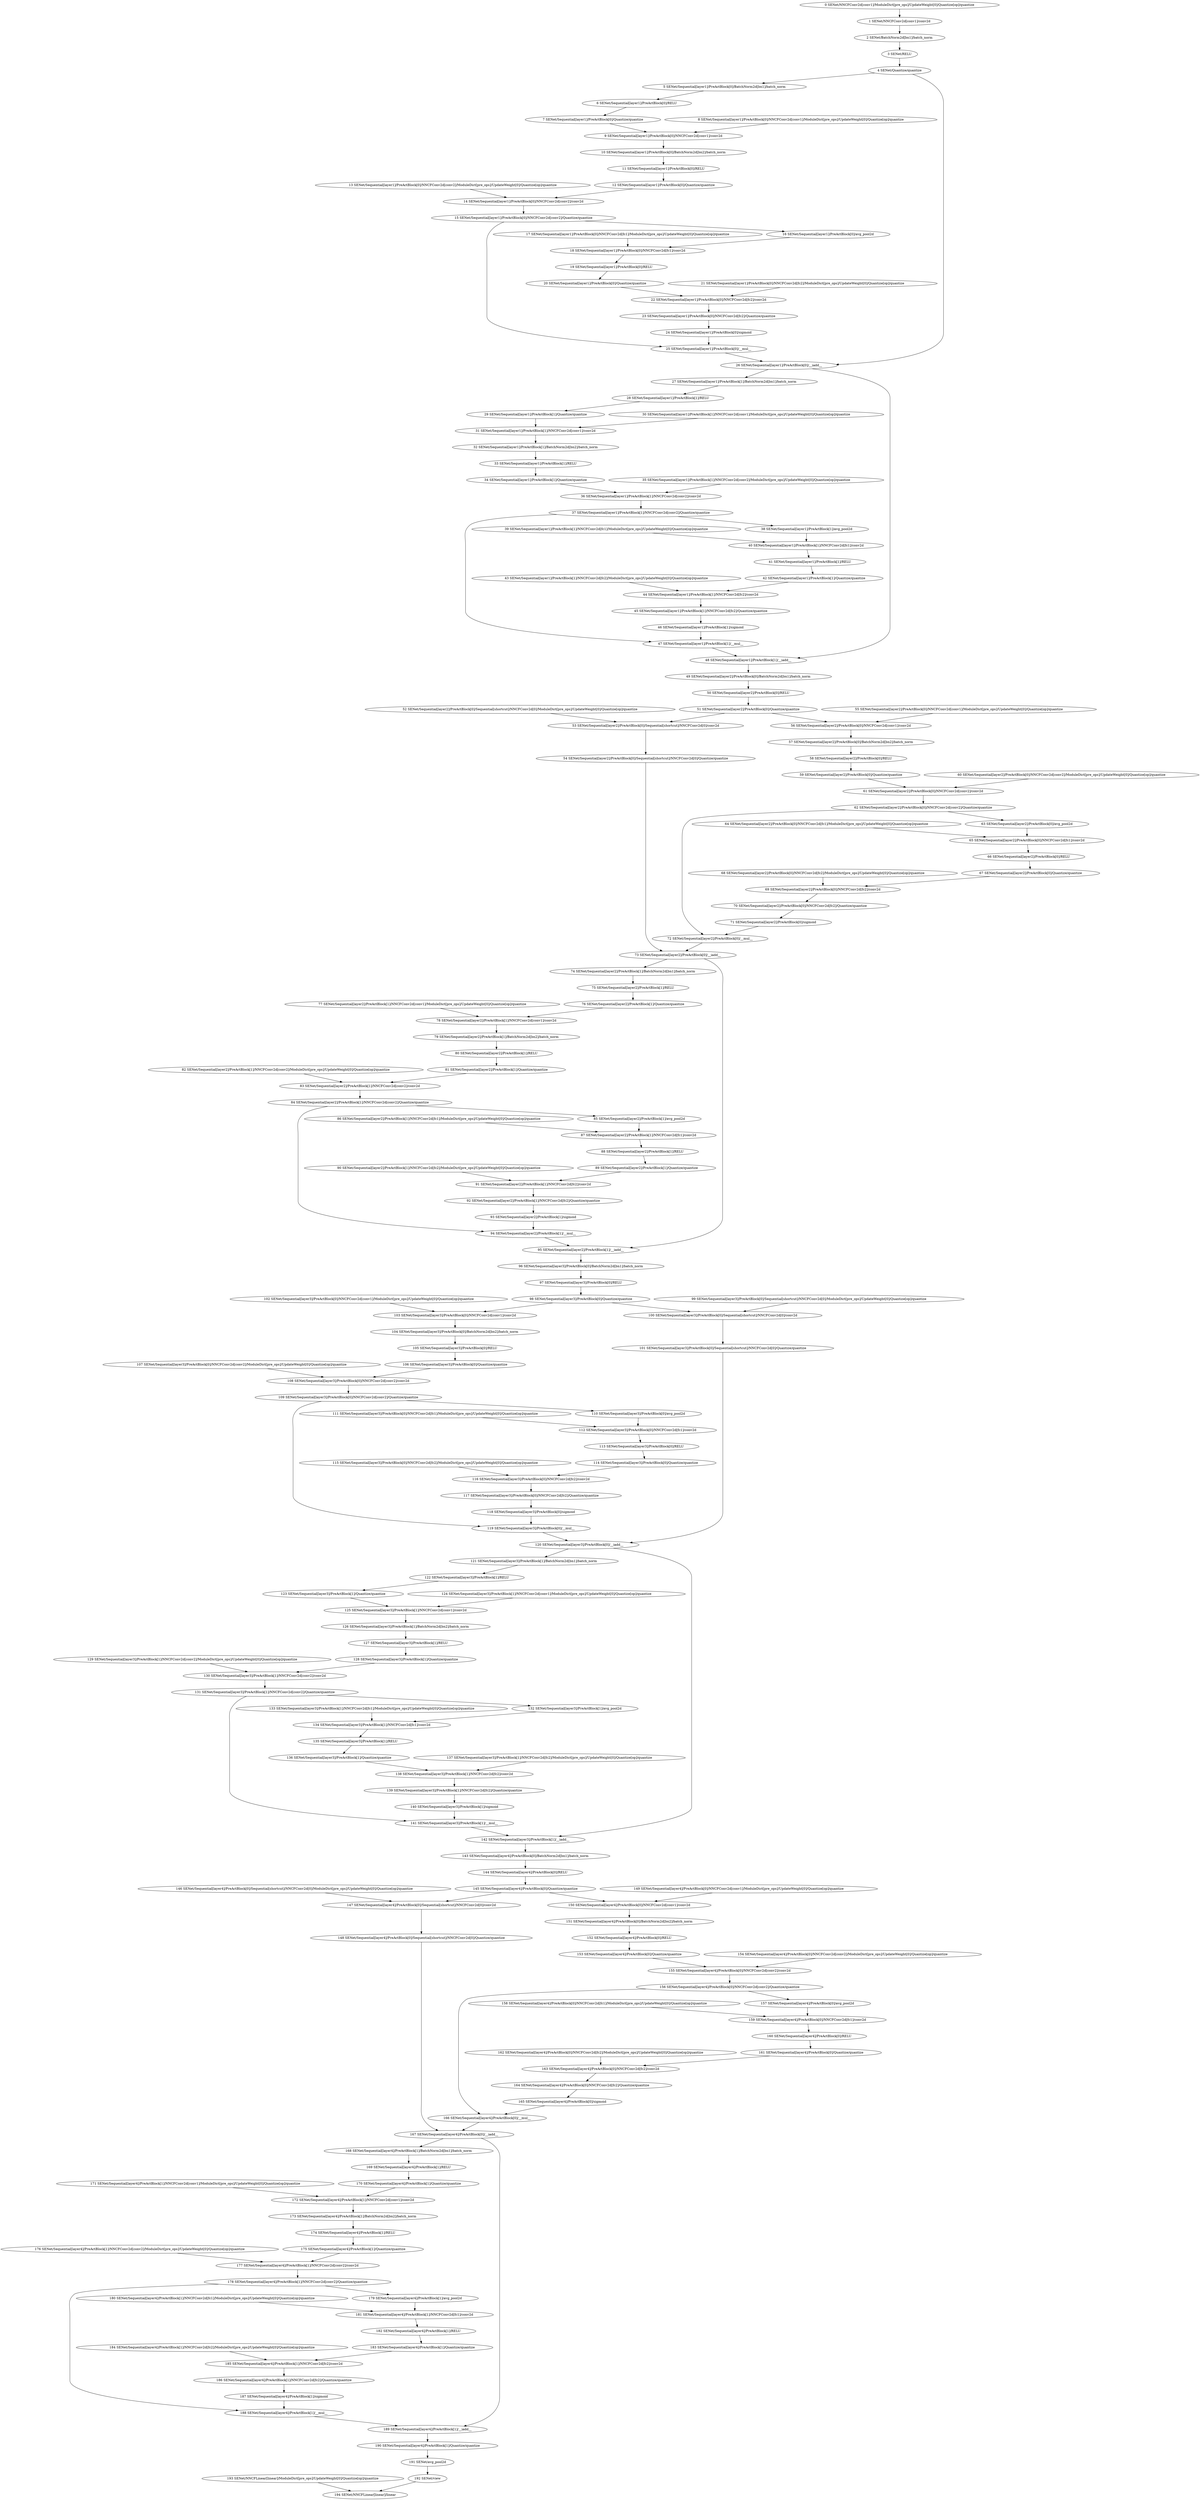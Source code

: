 strict digraph  {
"145 SENet/Sequential[layer4]/PreActBlock[0]/Quantize/quantize" [id=145, scope="SENet/Sequential[layer4]/PreActBlock[0]/Quantize", type=quantize];
"27 SENet/Sequential[layer1]/PreActBlock[1]/BatchNorm2d[bn1]/batch_norm" [id=27, scope="SENet/Sequential[layer1]/PreActBlock[1]/BatchNorm2d[bn1]", type=batch_norm];
"157 SENet/Sequential[layer4]/PreActBlock[0]/avg_pool2d" [id=157, scope="SENet/Sequential[layer4]/PreActBlock[0]", type=avg_pool2d];
"49 SENet/Sequential[layer2]/PreActBlock[0]/BatchNorm2d[bn1]/batch_norm" [id=49, scope="SENet/Sequential[layer2]/PreActBlock[0]/BatchNorm2d[bn1]", type=batch_norm];
"8 SENet/Sequential[layer1]/PreActBlock[0]/NNCFConv2d[conv1]/ModuleDict[pre_ops]/UpdateWeight[0]/Quantize[op]/quantize" [id=8, scope="SENet/Sequential[layer1]/PreActBlock[0]/NNCFConv2d[conv1]/ModuleDict[pre_ops]/UpdateWeight[0]/Quantize[op]", type=quantize];
"109 SENet/Sequential[layer3]/PreActBlock[0]/NNCFConv2d[conv2]/Quantize/quantize" [id=109, scope="SENet/Sequential[layer3]/PreActBlock[0]/NNCFConv2d[conv2]/Quantize", type=quantize];
"139 SENet/Sequential[layer3]/PreActBlock[1]/NNCFConv2d[fc2]/Quantize/quantize" [id=139, scope="SENet/Sequential[layer3]/PreActBlock[1]/NNCFConv2d[fc2]/Quantize", type=quantize];
"54 SENet/Sequential[layer2]/PreActBlock[0]/Sequential[shortcut]/NNCFConv2d[0]/Quantize/quantize" [id=54, scope="SENet/Sequential[layer2]/PreActBlock[0]/Sequential[shortcut]/NNCFConv2d[0]/Quantize", type=quantize];
"59 SENet/Sequential[layer2]/PreActBlock[0]/Quantize/quantize" [id=59, scope="SENet/Sequential[layer2]/PreActBlock[0]/Quantize", type=quantize];
"56 SENet/Sequential[layer2]/PreActBlock[0]/NNCFConv2d[conv1]/conv2d" [id=56, scope="SENet/Sequential[layer2]/PreActBlock[0]/NNCFConv2d[conv1]", type=conv2d];
"106 SENet/Sequential[layer3]/PreActBlock[0]/Quantize/quantize" [id=106, scope="SENet/Sequential[layer3]/PreActBlock[0]/Quantize", type=quantize];
"161 SENet/Sequential[layer4]/PreActBlock[0]/Quantize/quantize" [id=161, scope="SENet/Sequential[layer4]/PreActBlock[0]/Quantize", type=quantize];
"191 SENet/avg_pool2d" [id=191, scope=SENet, type=avg_pool2d];
"86 SENet/Sequential[layer2]/PreActBlock[1]/NNCFConv2d[fc1]/ModuleDict[pre_ops]/UpdateWeight[0]/Quantize[op]/quantize" [id=86, scope="SENet/Sequential[layer2]/PreActBlock[1]/NNCFConv2d[fc1]/ModuleDict[pre_ops]/UpdateWeight[0]/Quantize[op]", type=quantize];
"192 SENet/view" [id=192, scope=SENet, type=view];
"138 SENet/Sequential[layer3]/PreActBlock[1]/NNCFConv2d[fc2]/conv2d" [id=138, scope="SENet/Sequential[layer3]/PreActBlock[1]/NNCFConv2d[fc2]", type=conv2d];
"158 SENet/Sequential[layer4]/PreActBlock[0]/NNCFConv2d[fc1]/ModuleDict[pre_ops]/UpdateWeight[0]/Quantize[op]/quantize" [id=158, scope="SENet/Sequential[layer4]/PreActBlock[0]/NNCFConv2d[fc1]/ModuleDict[pre_ops]/UpdateWeight[0]/Quantize[op]", type=quantize];
"14 SENet/Sequential[layer1]/PreActBlock[0]/NNCFConv2d[conv2]/conv2d" [id=14, scope="SENet/Sequential[layer1]/PreActBlock[0]/NNCFConv2d[conv2]", type=conv2d];
"36 SENet/Sequential[layer1]/PreActBlock[1]/NNCFConv2d[conv2]/conv2d" [id=36, scope="SENet/Sequential[layer1]/PreActBlock[1]/NNCFConv2d[conv2]", type=conv2d];
"128 SENet/Sequential[layer3]/PreActBlock[1]/Quantize/quantize" [id=128, scope="SENet/Sequential[layer3]/PreActBlock[1]/Quantize", type=quantize];
"11 SENet/Sequential[layer1]/PreActBlock[0]/RELU" [id=11, scope="SENet/Sequential[layer1]/PreActBlock[0]", type=RELU];
"75 SENet/Sequential[layer2]/PreActBlock[1]/RELU" [id=75, scope="SENet/Sequential[layer2]/PreActBlock[1]", type=RELU];
"188 SENet/Sequential[layer4]/PreActBlock[1]/__mul__" [id=188, scope="SENet/Sequential[layer4]/PreActBlock[1]", type=__mul__];
"66 SENet/Sequential[layer2]/PreActBlock[0]/RELU" [id=66, scope="SENet/Sequential[layer2]/PreActBlock[0]", type=RELU];
"116 SENet/Sequential[layer3]/PreActBlock[0]/NNCFConv2d[fc2]/conv2d" [id=116, scope="SENet/Sequential[layer3]/PreActBlock[0]/NNCFConv2d[fc2]", type=conv2d];
"19 SENet/Sequential[layer1]/PreActBlock[0]/RELU" [id=19, scope="SENet/Sequential[layer1]/PreActBlock[0]", type=RELU];
"167 SENet/Sequential[layer4]/PreActBlock[0]/__iadd__" [id=167, scope="SENet/Sequential[layer4]/PreActBlock[0]", type=__iadd__];
"76 SENet/Sequential[layer2]/PreActBlock[1]/Quantize/quantize" [id=76, scope="SENet/Sequential[layer2]/PreActBlock[1]/Quantize", type=quantize];
"52 SENet/Sequential[layer2]/PreActBlock[0]/Sequential[shortcut]/NNCFConv2d[0]/ModuleDict[pre_ops]/UpdateWeight[0]/Quantize[op]/quantize" [id=52, scope="SENet/Sequential[layer2]/PreActBlock[0]/Sequential[shortcut]/NNCFConv2d[0]/ModuleDict[pre_ops]/UpdateWeight[0]/Quantize[op]", type=quantize];
"173 SENet/Sequential[layer4]/PreActBlock[1]/BatchNorm2d[bn2]/batch_norm" [id=173, scope="SENet/Sequential[layer4]/PreActBlock[1]/BatchNorm2d[bn2]", type=batch_norm];
"84 SENet/Sequential[layer2]/PreActBlock[1]/NNCFConv2d[conv2]/Quantize/quantize" [id=84, scope="SENet/Sequential[layer2]/PreActBlock[1]/NNCFConv2d[conv2]/Quantize", type=quantize];
"25 SENet/Sequential[layer1]/PreActBlock[0]/__mul__" [id=25, scope="SENet/Sequential[layer1]/PreActBlock[0]", type=__mul__];
"65 SENet/Sequential[layer2]/PreActBlock[0]/NNCFConv2d[fc1]/conv2d" [id=65, scope="SENet/Sequential[layer2]/PreActBlock[0]/NNCFConv2d[fc1]", type=conv2d];
"111 SENet/Sequential[layer3]/PreActBlock[0]/NNCFConv2d[fc1]/ModuleDict[pre_ops]/UpdateWeight[0]/Quantize[op]/quantize" [id=111, scope="SENet/Sequential[layer3]/PreActBlock[0]/NNCFConv2d[fc1]/ModuleDict[pre_ops]/UpdateWeight[0]/Quantize[op]", type=quantize];
"62 SENet/Sequential[layer2]/PreActBlock[0]/NNCFConv2d[conv2]/Quantize/quantize" [id=62, scope="SENet/Sequential[layer2]/PreActBlock[0]/NNCFConv2d[conv2]/Quantize", type=quantize];
"31 SENet/Sequential[layer1]/PreActBlock[1]/NNCFConv2d[conv1]/conv2d" [id=31, scope="SENet/Sequential[layer1]/PreActBlock[1]/NNCFConv2d[conv1]", type=conv2d];
"81 SENet/Sequential[layer2]/PreActBlock[1]/Quantize/quantize" [id=81, scope="SENet/Sequential[layer2]/PreActBlock[1]/Quantize", type=quantize];
"40 SENet/Sequential[layer1]/PreActBlock[1]/NNCFConv2d[fc1]/conv2d" [id=40, scope="SENet/Sequential[layer1]/PreActBlock[1]/NNCFConv2d[fc1]", type=conv2d];
"91 SENet/Sequential[layer2]/PreActBlock[1]/NNCFConv2d[fc2]/conv2d" [id=91, scope="SENet/Sequential[layer2]/PreActBlock[1]/NNCFConv2d[fc2]", type=conv2d];
"133 SENet/Sequential[layer3]/PreActBlock[1]/NNCFConv2d[fc1]/ModuleDict[pre_ops]/UpdateWeight[0]/Quantize[op]/quantize" [id=133, scope="SENet/Sequential[layer3]/PreActBlock[1]/NNCFConv2d[fc1]/ModuleDict[pre_ops]/UpdateWeight[0]/Quantize[op]", type=quantize];
"17 SENet/Sequential[layer1]/PreActBlock[0]/NNCFConv2d[fc1]/ModuleDict[pre_ops]/UpdateWeight[0]/Quantize[op]/quantize" [id=17, scope="SENet/Sequential[layer1]/PreActBlock[0]/NNCFConv2d[fc1]/ModuleDict[pre_ops]/UpdateWeight[0]/Quantize[op]", type=quantize];
"33 SENet/Sequential[layer1]/PreActBlock[1]/RELU" [id=33, scope="SENet/Sequential[layer1]/PreActBlock[1]", type=RELU];
"105 SENet/Sequential[layer3]/PreActBlock[0]/RELU" [id=105, scope="SENet/Sequential[layer3]/PreActBlock[0]", type=RELU];
"170 SENet/Sequential[layer4]/PreActBlock[1]/Quantize/quantize" [id=170, scope="SENet/Sequential[layer4]/PreActBlock[1]/Quantize", type=quantize];
"112 SENet/Sequential[layer3]/PreActBlock[0]/NNCFConv2d[fc1]/conv2d" [id=112, scope="SENet/Sequential[layer3]/PreActBlock[0]/NNCFConv2d[fc1]", type=conv2d];
"51 SENet/Sequential[layer2]/PreActBlock[0]/Quantize/quantize" [id=51, scope="SENet/Sequential[layer2]/PreActBlock[0]/Quantize", type=quantize];
"104 SENet/Sequential[layer3]/PreActBlock[0]/BatchNorm2d[bn2]/batch_norm" [id=104, scope="SENet/Sequential[layer3]/PreActBlock[0]/BatchNorm2d[bn2]", type=batch_norm];
"28 SENet/Sequential[layer1]/PreActBlock[1]/RELU" [id=28, scope="SENet/Sequential[layer1]/PreActBlock[1]", type=RELU];
"102 SENet/Sequential[layer3]/PreActBlock[0]/NNCFConv2d[conv1]/ModuleDict[pre_ops]/UpdateWeight[0]/Quantize[op]/quantize" [id=102, scope="SENet/Sequential[layer3]/PreActBlock[0]/NNCFConv2d[conv1]/ModuleDict[pre_ops]/UpdateWeight[0]/Quantize[op]", type=quantize];
"44 SENet/Sequential[layer1]/PreActBlock[1]/NNCFConv2d[fc2]/conv2d" [id=44, scope="SENet/Sequential[layer1]/PreActBlock[1]/NNCFConv2d[fc2]", type=conv2d];
"5 SENet/Sequential[layer1]/PreActBlock[0]/BatchNorm2d[bn1]/batch_norm" [id=5, scope="SENet/Sequential[layer1]/PreActBlock[0]/BatchNorm2d[bn1]", type=batch_norm];
"53 SENet/Sequential[layer2]/PreActBlock[0]/Sequential[shortcut]/NNCFConv2d[0]/conv2d" [id=53, scope="SENet/Sequential[layer2]/PreActBlock[0]/Sequential[shortcut]/NNCFConv2d[0]", type=conv2d];
"57 SENet/Sequential[layer2]/PreActBlock[0]/BatchNorm2d[bn2]/batch_norm" [id=57, scope="SENet/Sequential[layer2]/PreActBlock[0]/BatchNorm2d[bn2]", type=batch_norm];
"136 SENet/Sequential[layer3]/PreActBlock[1]/Quantize/quantize" [id=136, scope="SENet/Sequential[layer3]/PreActBlock[1]/Quantize", type=quantize];
"184 SENet/Sequential[layer4]/PreActBlock[1]/NNCFConv2d[fc2]/ModuleDict[pre_ops]/UpdateWeight[0]/Quantize[op]/quantize" [id=184, scope="SENet/Sequential[layer4]/PreActBlock[1]/NNCFConv2d[fc2]/ModuleDict[pre_ops]/UpdateWeight[0]/Quantize[op]", type=quantize];
"38 SENet/Sequential[layer1]/PreActBlock[1]/avg_pool2d" [id=38, scope="SENet/Sequential[layer1]/PreActBlock[1]", type=avg_pool2d];
"7 SENet/Sequential[layer1]/PreActBlock[0]/Quantize/quantize" [id=7, scope="SENet/Sequential[layer1]/PreActBlock[0]/Quantize", type=quantize];
"39 SENet/Sequential[layer1]/PreActBlock[1]/NNCFConv2d[fc1]/ModuleDict[pre_ops]/UpdateWeight[0]/Quantize[op]/quantize" [id=39, scope="SENet/Sequential[layer1]/PreActBlock[1]/NNCFConv2d[fc1]/ModuleDict[pre_ops]/UpdateWeight[0]/Quantize[op]", type=quantize];
"119 SENet/Sequential[layer3]/PreActBlock[0]/__mul__" [id=119, scope="SENet/Sequential[layer3]/PreActBlock[0]", type=__mul__];
"6 SENet/Sequential[layer1]/PreActBlock[0]/RELU" [id=6, scope="SENet/Sequential[layer1]/PreActBlock[0]", type=RELU];
"134 SENet/Sequential[layer3]/PreActBlock[1]/NNCFConv2d[fc1]/conv2d" [id=134, scope="SENet/Sequential[layer3]/PreActBlock[1]/NNCFConv2d[fc1]", type=conv2d];
"122 SENet/Sequential[layer3]/PreActBlock[1]/RELU" [id=122, scope="SENet/Sequential[layer3]/PreActBlock[1]", type=RELU];
"130 SENet/Sequential[layer3]/PreActBlock[1]/NNCFConv2d[conv2]/conv2d" [id=130, scope="SENet/Sequential[layer3]/PreActBlock[1]/NNCFConv2d[conv2]", type=conv2d];
"155 SENet/Sequential[layer4]/PreActBlock[0]/NNCFConv2d[conv2]/conv2d" [id=155, scope="SENet/Sequential[layer4]/PreActBlock[0]/NNCFConv2d[conv2]", type=conv2d];
"60 SENet/Sequential[layer2]/PreActBlock[0]/NNCFConv2d[conv2]/ModuleDict[pre_ops]/UpdateWeight[0]/Quantize[op]/quantize" [id=60, scope="SENet/Sequential[layer2]/PreActBlock[0]/NNCFConv2d[conv2]/ModuleDict[pre_ops]/UpdateWeight[0]/Quantize[op]", type=quantize];
"124 SENet/Sequential[layer3]/PreActBlock[1]/NNCFConv2d[conv1]/ModuleDict[pre_ops]/UpdateWeight[0]/Quantize[op]/quantize" [id=124, scope="SENet/Sequential[layer3]/PreActBlock[1]/NNCFConv2d[conv1]/ModuleDict[pre_ops]/UpdateWeight[0]/Quantize[op]", type=quantize];
"74 SENet/Sequential[layer2]/PreActBlock[1]/BatchNorm2d[bn1]/batch_norm" [id=74, scope="SENet/Sequential[layer2]/PreActBlock[1]/BatchNorm2d[bn1]", type=batch_norm];
"2 SENet/BatchNorm2d[bn1]/batch_norm" [id=2, scope="SENet/BatchNorm2d[bn1]", type=batch_norm];
"100 SENet/Sequential[layer3]/PreActBlock[0]/Sequential[shortcut]/NNCFConv2d[0]/conv2d" [id=100, scope="SENet/Sequential[layer3]/PreActBlock[0]/Sequential[shortcut]/NNCFConv2d[0]", type=conv2d];
"32 SENet/Sequential[layer1]/PreActBlock[1]/BatchNorm2d[bn2]/batch_norm" [id=32, scope="SENet/Sequential[layer1]/PreActBlock[1]/BatchNorm2d[bn2]", type=batch_norm];
"82 SENet/Sequential[layer2]/PreActBlock[1]/NNCFConv2d[conv2]/ModuleDict[pre_ops]/UpdateWeight[0]/Quantize[op]/quantize" [id=82, scope="SENet/Sequential[layer2]/PreActBlock[1]/NNCFConv2d[conv2]/ModuleDict[pre_ops]/UpdateWeight[0]/Quantize[op]", type=quantize];
"179 SENet/Sequential[layer4]/PreActBlock[1]/avg_pool2d" [id=179, scope="SENet/Sequential[layer4]/PreActBlock[1]", type=avg_pool2d];
"97 SENet/Sequential[layer3]/PreActBlock[0]/RELU" [id=97, scope="SENet/Sequential[layer3]/PreActBlock[0]", type=RELU];
"26 SENet/Sequential[layer1]/PreActBlock[0]/__iadd__" [id=26, scope="SENet/Sequential[layer1]/PreActBlock[0]", type=__iadd__];
"68 SENet/Sequential[layer2]/PreActBlock[0]/NNCFConv2d[fc2]/ModuleDict[pre_ops]/UpdateWeight[0]/Quantize[op]/quantize" [id=68, scope="SENet/Sequential[layer2]/PreActBlock[0]/NNCFConv2d[fc2]/ModuleDict[pre_ops]/UpdateWeight[0]/Quantize[op]", type=quantize];
"48 SENet/Sequential[layer1]/PreActBlock[1]/__iadd__" [id=48, scope="SENet/Sequential[layer1]/PreActBlock[1]", type=__iadd__];
"164 SENet/Sequential[layer4]/PreActBlock[0]/NNCFConv2d[fc2]/Quantize/quantize" [id=164, scope="SENet/Sequential[layer4]/PreActBlock[0]/NNCFConv2d[fc2]/Quantize", type=quantize];
"165 SENet/Sequential[layer4]/PreActBlock[0]/sigmoid" [id=165, scope="SENet/Sequential[layer4]/PreActBlock[0]", type=sigmoid];
"79 SENet/Sequential[layer2]/PreActBlock[1]/BatchNorm2d[bn2]/batch_norm" [id=79, scope="SENet/Sequential[layer2]/PreActBlock[1]/BatchNorm2d[bn2]", type=batch_norm];
"162 SENet/Sequential[layer4]/PreActBlock[0]/NNCFConv2d[fc2]/ModuleDict[pre_ops]/UpdateWeight[0]/Quantize[op]/quantize" [id=162, scope="SENet/Sequential[layer4]/PreActBlock[0]/NNCFConv2d[fc2]/ModuleDict[pre_ops]/UpdateWeight[0]/Quantize[op]", type=quantize];
"143 SENet/Sequential[layer4]/PreActBlock[0]/BatchNorm2d[bn1]/batch_norm" [id=143, scope="SENet/Sequential[layer4]/PreActBlock[0]/BatchNorm2d[bn1]", type=batch_norm];
"22 SENet/Sequential[layer1]/PreActBlock[0]/NNCFConv2d[fc2]/conv2d" [id=22, scope="SENet/Sequential[layer1]/PreActBlock[0]/NNCFConv2d[fc2]", type=conv2d];
"58 SENet/Sequential[layer2]/PreActBlock[0]/RELU" [id=58, scope="SENet/Sequential[layer2]/PreActBlock[0]", type=RELU];
"150 SENet/Sequential[layer4]/PreActBlock[0]/NNCFConv2d[conv1]/conv2d" [id=150, scope="SENet/Sequential[layer4]/PreActBlock[0]/NNCFConv2d[conv1]", type=conv2d];
"110 SENet/Sequential[layer3]/PreActBlock[0]/avg_pool2d" [id=110, scope="SENet/Sequential[layer3]/PreActBlock[0]", type=avg_pool2d];
"189 SENet/Sequential[layer4]/PreActBlock[1]/__iadd__" [id=189, scope="SENet/Sequential[layer4]/PreActBlock[1]", type=__iadd__];
"148 SENet/Sequential[layer4]/PreActBlock[0]/Sequential[shortcut]/NNCFConv2d[0]/Quantize/quantize" [id=148, scope="SENet/Sequential[layer4]/PreActBlock[0]/Sequential[shortcut]/NNCFConv2d[0]/Quantize", type=quantize];
"34 SENet/Sequential[layer1]/PreActBlock[1]/Quantize/quantize" [id=34, scope="SENet/Sequential[layer1]/PreActBlock[1]/Quantize", type=quantize];
"193 SENet/NNCFLinear[linear]/ModuleDict[pre_ops]/UpdateWeight[0]/Quantize[op]/quantize" [id=193, scope="SENet/NNCFLinear[linear]/ModuleDict[pre_ops]/UpdateWeight[0]/Quantize[op]", type=quantize];
"171 SENet/Sequential[layer4]/PreActBlock[1]/NNCFConv2d[conv1]/ModuleDict[pre_ops]/UpdateWeight[0]/Quantize[op]/quantize" [id=171, scope="SENet/Sequential[layer4]/PreActBlock[1]/NNCFConv2d[conv1]/ModuleDict[pre_ops]/UpdateWeight[0]/Quantize[op]", type=quantize];
"16 SENet/Sequential[layer1]/PreActBlock[0]/avg_pool2d" [id=16, scope="SENet/Sequential[layer1]/PreActBlock[0]", type=avg_pool2d];
"117 SENet/Sequential[layer3]/PreActBlock[0]/NNCFConv2d[fc2]/Quantize/quantize" [id=117, scope="SENet/Sequential[layer3]/PreActBlock[0]/NNCFConv2d[fc2]/Quantize", type=quantize];
"20 SENet/Sequential[layer1]/PreActBlock[0]/Quantize/quantize" [id=20, scope="SENet/Sequential[layer1]/PreActBlock[0]/Quantize", type=quantize];
"166 SENet/Sequential[layer4]/PreActBlock[0]/__mul__" [id=166, scope="SENet/Sequential[layer4]/PreActBlock[0]", type=__mul__];
"132 SENet/Sequential[layer3]/PreActBlock[1]/avg_pool2d" [id=132, scope="SENet/Sequential[layer3]/PreActBlock[1]", type=avg_pool2d];
"118 SENet/Sequential[layer3]/PreActBlock[0]/sigmoid" [id=118, scope="SENet/Sequential[layer3]/PreActBlock[0]", type=sigmoid];
"78 SENet/Sequential[layer2]/PreActBlock[1]/NNCFConv2d[conv1]/conv2d" [id=78, scope="SENet/Sequential[layer2]/PreActBlock[1]/NNCFConv2d[conv1]", type=conv2d];
"64 SENet/Sequential[layer2]/PreActBlock[0]/NNCFConv2d[fc1]/ModuleDict[pre_ops]/UpdateWeight[0]/Quantize[op]/quantize" [id=64, scope="SENet/Sequential[layer2]/PreActBlock[0]/NNCFConv2d[fc1]/ModuleDict[pre_ops]/UpdateWeight[0]/Quantize[op]", type=quantize];
"153 SENet/Sequential[layer4]/PreActBlock[0]/Quantize/quantize" [id=153, scope="SENet/Sequential[layer4]/PreActBlock[0]/Quantize", type=quantize];
"140 SENet/Sequential[layer3]/PreActBlock[1]/sigmoid" [id=140, scope="SENet/Sequential[layer3]/PreActBlock[1]", type=sigmoid];
"146 SENet/Sequential[layer4]/PreActBlock[0]/Sequential[shortcut]/NNCFConv2d[0]/ModuleDict[pre_ops]/UpdateWeight[0]/Quantize[op]/quantize" [id=146, scope="SENet/Sequential[layer4]/PreActBlock[0]/Sequential[shortcut]/NNCFConv2d[0]/ModuleDict[pre_ops]/UpdateWeight[0]/Quantize[op]", type=quantize];
"154 SENet/Sequential[layer4]/PreActBlock[0]/NNCFConv2d[conv2]/ModuleDict[pre_ops]/UpdateWeight[0]/Quantize[op]/quantize" [id=154, scope="SENet/Sequential[layer4]/PreActBlock[0]/NNCFConv2d[conv2]/ModuleDict[pre_ops]/UpdateWeight[0]/Quantize[op]", type=quantize];
"90 SENet/Sequential[layer2]/PreActBlock[1]/NNCFConv2d[fc2]/ModuleDict[pre_ops]/UpdateWeight[0]/Quantize[op]/quantize" [id=90, scope="SENet/Sequential[layer2]/PreActBlock[1]/NNCFConv2d[fc2]/ModuleDict[pre_ops]/UpdateWeight[0]/Quantize[op]", type=quantize];
"113 SENet/Sequential[layer3]/PreActBlock[0]/RELU" [id=113, scope="SENet/Sequential[layer3]/PreActBlock[0]", type=RELU];
"70 SENet/Sequential[layer2]/PreActBlock[0]/NNCFConv2d[fc2]/Quantize/quantize" [id=70, scope="SENet/Sequential[layer2]/PreActBlock[0]/NNCFConv2d[fc2]/Quantize", type=quantize];
"169 SENet/Sequential[layer4]/PreActBlock[1]/RELU" [id=169, scope="SENet/Sequential[layer4]/PreActBlock[1]", type=RELU];
"175 SENet/Sequential[layer4]/PreActBlock[1]/Quantize/quantize" [id=175, scope="SENet/Sequential[layer4]/PreActBlock[1]/Quantize", type=quantize];
"69 SENet/Sequential[layer2]/PreActBlock[0]/NNCFConv2d[fc2]/conv2d" [id=69, scope="SENet/Sequential[layer2]/PreActBlock[0]/NNCFConv2d[fc2]", type=conv2d];
"41 SENet/Sequential[layer1]/PreActBlock[1]/RELU" [id=41, scope="SENet/Sequential[layer1]/PreActBlock[1]", type=RELU];
"181 SENet/Sequential[layer4]/PreActBlock[1]/NNCFConv2d[fc1]/conv2d" [id=181, scope="SENet/Sequential[layer4]/PreActBlock[1]/NNCFConv2d[fc1]", type=conv2d];
"9 SENet/Sequential[layer1]/PreActBlock[0]/NNCFConv2d[conv1]/conv2d" [id=9, scope="SENet/Sequential[layer1]/PreActBlock[0]/NNCFConv2d[conv1]", type=conv2d];
"21 SENet/Sequential[layer1]/PreActBlock[0]/NNCFConv2d[fc2]/ModuleDict[pre_ops]/UpdateWeight[0]/Quantize[op]/quantize" [id=21, scope="SENet/Sequential[layer1]/PreActBlock[0]/NNCFConv2d[fc2]/ModuleDict[pre_ops]/UpdateWeight[0]/Quantize[op]", type=quantize];
"115 SENet/Sequential[layer3]/PreActBlock[0]/NNCFConv2d[fc2]/ModuleDict[pre_ops]/UpdateWeight[0]/Quantize[op]/quantize" [id=115, scope="SENet/Sequential[layer3]/PreActBlock[0]/NNCFConv2d[fc2]/ModuleDict[pre_ops]/UpdateWeight[0]/Quantize[op]", type=quantize];
"137 SENet/Sequential[layer3]/PreActBlock[1]/NNCFConv2d[fc2]/ModuleDict[pre_ops]/UpdateWeight[0]/Quantize[op]/quantize" [id=137, scope="SENet/Sequential[layer3]/PreActBlock[1]/NNCFConv2d[fc2]/ModuleDict[pre_ops]/UpdateWeight[0]/Quantize[op]", type=quantize];
"89 SENet/Sequential[layer2]/PreActBlock[1]/Quantize/quantize" [id=89, scope="SENet/Sequential[layer2]/PreActBlock[1]/Quantize", type=quantize];
"190 SENet/Sequential[layer4]/PreActBlock[1]/Quantize/quantize" [id=190, scope="SENet/Sequential[layer4]/PreActBlock[1]/Quantize", type=quantize];
"98 SENet/Sequential[layer3]/PreActBlock[0]/Quantize/quantize" [id=98, scope="SENet/Sequential[layer3]/PreActBlock[0]/Quantize", type=quantize];
"99 SENet/Sequential[layer3]/PreActBlock[0]/Sequential[shortcut]/NNCFConv2d[0]/ModuleDict[pre_ops]/UpdateWeight[0]/Quantize[op]/quantize" [id=99, scope="SENet/Sequential[layer3]/PreActBlock[0]/Sequential[shortcut]/NNCFConv2d[0]/ModuleDict[pre_ops]/UpdateWeight[0]/Quantize[op]", type=quantize];
"72 SENet/Sequential[layer2]/PreActBlock[0]/__mul__" [id=72, scope="SENet/Sequential[layer2]/PreActBlock[0]", type=__mul__];
"12 SENet/Sequential[layer1]/PreActBlock[0]/Quantize/quantize" [id=12, scope="SENet/Sequential[layer1]/PreActBlock[0]/Quantize", type=quantize];
"156 SENet/Sequential[layer4]/PreActBlock[0]/NNCFConv2d[conv2]/Quantize/quantize" [id=156, scope="SENet/Sequential[layer4]/PreActBlock[0]/NNCFConv2d[conv2]/Quantize", type=quantize];
"126 SENet/Sequential[layer3]/PreActBlock[1]/BatchNorm2d[bn2]/batch_norm" [id=126, scope="SENet/Sequential[layer3]/PreActBlock[1]/BatchNorm2d[bn2]", type=batch_norm];
"159 SENet/Sequential[layer4]/PreActBlock[0]/NNCFConv2d[fc1]/conv2d" [id=159, scope="SENet/Sequential[layer4]/PreActBlock[0]/NNCFConv2d[fc1]", type=conv2d];
"135 SENet/Sequential[layer3]/PreActBlock[1]/RELU" [id=135, scope="SENet/Sequential[layer3]/PreActBlock[1]", type=RELU];
"10 SENet/Sequential[layer1]/PreActBlock[0]/BatchNorm2d[bn2]/batch_norm" [id=10, scope="SENet/Sequential[layer1]/PreActBlock[0]/BatchNorm2d[bn2]", type=batch_norm];
"144 SENet/Sequential[layer4]/PreActBlock[0]/RELU" [id=144, scope="SENet/Sequential[layer4]/PreActBlock[0]", type=RELU];
"103 SENet/Sequential[layer3]/PreActBlock[0]/NNCFConv2d[conv1]/conv2d" [id=103, scope="SENet/Sequential[layer3]/PreActBlock[0]/NNCFConv2d[conv1]", type=conv2d];
"101 SENet/Sequential[layer3]/PreActBlock[0]/Sequential[shortcut]/NNCFConv2d[0]/Quantize/quantize" [id=101, scope="SENet/Sequential[layer3]/PreActBlock[0]/Sequential[shortcut]/NNCFConv2d[0]/Quantize", type=quantize];
"114 SENet/Sequential[layer3]/PreActBlock[0]/Quantize/quantize" [id=114, scope="SENet/Sequential[layer3]/PreActBlock[0]/Quantize", type=quantize];
"24 SENet/Sequential[layer1]/PreActBlock[0]/sigmoid" [id=24, scope="SENet/Sequential[layer1]/PreActBlock[0]", type=sigmoid];
"94 SENet/Sequential[layer2]/PreActBlock[1]/__mul__" [id=94, scope="SENet/Sequential[layer2]/PreActBlock[1]", type=__mul__];
"77 SENet/Sequential[layer2]/PreActBlock[1]/NNCFConv2d[conv1]/ModuleDict[pre_ops]/UpdateWeight[0]/Quantize[op]/quantize" [id=77, scope="SENet/Sequential[layer2]/PreActBlock[1]/NNCFConv2d[conv1]/ModuleDict[pre_ops]/UpdateWeight[0]/Quantize[op]", type=quantize];
"131 SENet/Sequential[layer3]/PreActBlock[1]/NNCFConv2d[conv2]/Quantize/quantize" [id=131, scope="SENet/Sequential[layer3]/PreActBlock[1]/NNCFConv2d[conv2]/Quantize", type=quantize];
"163 SENet/Sequential[layer4]/PreActBlock[0]/NNCFConv2d[fc2]/conv2d" [id=163, scope="SENet/Sequential[layer4]/PreActBlock[0]/NNCFConv2d[fc2]", type=conv2d];
"129 SENet/Sequential[layer3]/PreActBlock[1]/NNCFConv2d[conv2]/ModuleDict[pre_ops]/UpdateWeight[0]/Quantize[op]/quantize" [id=129, scope="SENet/Sequential[layer3]/PreActBlock[1]/NNCFConv2d[conv2]/ModuleDict[pre_ops]/UpdateWeight[0]/Quantize[op]", type=quantize];
"160 SENet/Sequential[layer4]/PreActBlock[0]/RELU" [id=160, scope="SENet/Sequential[layer4]/PreActBlock[0]", type=RELU];
"80 SENet/Sequential[layer2]/PreActBlock[1]/RELU" [id=80, scope="SENet/Sequential[layer2]/PreActBlock[1]", type=RELU];
"45 SENet/Sequential[layer1]/PreActBlock[1]/NNCFConv2d[fc2]/Quantize/quantize" [id=45, scope="SENet/Sequential[layer1]/PreActBlock[1]/NNCFConv2d[fc2]/Quantize", type=quantize];
"125 SENet/Sequential[layer3]/PreActBlock[1]/NNCFConv2d[conv1]/conv2d" [id=125, scope="SENet/Sequential[layer3]/PreActBlock[1]/NNCFConv2d[conv1]", type=conv2d];
"182 SENet/Sequential[layer4]/PreActBlock[1]/RELU" [id=182, scope="SENet/Sequential[layer4]/PreActBlock[1]", type=RELU];
"108 SENet/Sequential[layer3]/PreActBlock[0]/NNCFConv2d[conv2]/conv2d" [id=108, scope="SENet/Sequential[layer3]/PreActBlock[0]/NNCFConv2d[conv2]", type=conv2d];
"15 SENet/Sequential[layer1]/PreActBlock[0]/NNCFConv2d[conv2]/Quantize/quantize" [id=15, scope="SENet/Sequential[layer1]/PreActBlock[0]/NNCFConv2d[conv2]/Quantize", type=quantize];
"141 SENet/Sequential[layer3]/PreActBlock[1]/__mul__" [id=141, scope="SENet/Sequential[layer3]/PreActBlock[1]", type=__mul__];
"120 SENet/Sequential[layer3]/PreActBlock[0]/__iadd__" [id=120, scope="SENet/Sequential[layer3]/PreActBlock[0]", type=__iadd__];
"123 SENet/Sequential[layer3]/PreActBlock[1]/Quantize/quantize" [id=123, scope="SENet/Sequential[layer3]/PreActBlock[1]/Quantize", type=quantize];
"168 SENet/Sequential[layer4]/PreActBlock[1]/BatchNorm2d[bn1]/batch_norm" [id=168, scope="SENet/Sequential[layer4]/PreActBlock[1]/BatchNorm2d[bn1]", type=batch_norm];
"18 SENet/Sequential[layer1]/PreActBlock[0]/NNCFConv2d[fc1]/conv2d" [id=18, scope="SENet/Sequential[layer1]/PreActBlock[0]/NNCFConv2d[fc1]", type=conv2d];
"152 SENet/Sequential[layer4]/PreActBlock[0]/RELU" [id=152, scope="SENet/Sequential[layer4]/PreActBlock[0]", type=RELU];
"37 SENet/Sequential[layer1]/PreActBlock[1]/NNCFConv2d[conv2]/Quantize/quantize" [id=37, scope="SENet/Sequential[layer1]/PreActBlock[1]/NNCFConv2d[conv2]/Quantize", type=quantize];
"87 SENet/Sequential[layer2]/PreActBlock[1]/NNCFConv2d[fc1]/conv2d" [id=87, scope="SENet/Sequential[layer2]/PreActBlock[1]/NNCFConv2d[fc1]", type=conv2d];
"13 SENet/Sequential[layer1]/PreActBlock[0]/NNCFConv2d[conv2]/ModuleDict[pre_ops]/UpdateWeight[0]/Quantize[op]/quantize" [id=13, scope="SENet/Sequential[layer1]/PreActBlock[0]/NNCFConv2d[conv2]/ModuleDict[pre_ops]/UpdateWeight[0]/Quantize[op]", type=quantize];
"42 SENet/Sequential[layer1]/PreActBlock[1]/Quantize/quantize" [id=42, scope="SENet/Sequential[layer1]/PreActBlock[1]/Quantize", type=quantize];
"1 SENet/NNCFConv2d[conv1]/conv2d" [id=1, scope="SENet/NNCFConv2d[conv1]", type=conv2d];
"180 SENet/Sequential[layer4]/PreActBlock[1]/NNCFConv2d[fc1]/ModuleDict[pre_ops]/UpdateWeight[0]/Quantize[op]/quantize" [id=180, scope="SENet/Sequential[layer4]/PreActBlock[1]/NNCFConv2d[fc1]/ModuleDict[pre_ops]/UpdateWeight[0]/Quantize[op]", type=quantize];
"177 SENet/Sequential[layer4]/PreActBlock[1]/NNCFConv2d[conv2]/conv2d" [id=177, scope="SENet/Sequential[layer4]/PreActBlock[1]/NNCFConv2d[conv2]", type=conv2d];
"95 SENet/Sequential[layer2]/PreActBlock[1]/__iadd__" [id=95, scope="SENet/Sequential[layer2]/PreActBlock[1]", type=__iadd__];
"73 SENet/Sequential[layer2]/PreActBlock[0]/__iadd__" [id=73, scope="SENet/Sequential[layer2]/PreActBlock[0]", type=__iadd__];
"71 SENet/Sequential[layer2]/PreActBlock[0]/sigmoid" [id=71, scope="SENet/Sequential[layer2]/PreActBlock[0]", type=sigmoid];
"29 SENet/Sequential[layer1]/PreActBlock[1]/Quantize/quantize" [id=29, scope="SENet/Sequential[layer1]/PreActBlock[1]/Quantize", type=quantize];
"50 SENet/Sequential[layer2]/PreActBlock[0]/RELU" [id=50, scope="SENet/Sequential[layer2]/PreActBlock[0]", type=RELU];
"127 SENet/Sequential[layer3]/PreActBlock[1]/RELU" [id=127, scope="SENet/Sequential[layer3]/PreActBlock[1]", type=RELU];
"151 SENet/Sequential[layer4]/PreActBlock[0]/BatchNorm2d[bn2]/batch_norm" [id=151, scope="SENet/Sequential[layer4]/PreActBlock[0]/BatchNorm2d[bn2]", type=batch_norm];
"121 SENet/Sequential[layer3]/PreActBlock[1]/BatchNorm2d[bn1]/batch_norm" [id=121, scope="SENet/Sequential[layer3]/PreActBlock[1]/BatchNorm2d[bn1]", type=batch_norm];
"35 SENet/Sequential[layer1]/PreActBlock[1]/NNCFConv2d[conv2]/ModuleDict[pre_ops]/UpdateWeight[0]/Quantize[op]/quantize" [id=35, scope="SENet/Sequential[layer1]/PreActBlock[1]/NNCFConv2d[conv2]/ModuleDict[pre_ops]/UpdateWeight[0]/Quantize[op]", type=quantize];
"178 SENet/Sequential[layer4]/PreActBlock[1]/NNCFConv2d[conv2]/Quantize/quantize" [id=178, scope="SENet/Sequential[layer4]/PreActBlock[1]/NNCFConv2d[conv2]/Quantize", type=quantize];
"107 SENet/Sequential[layer3]/PreActBlock[0]/NNCFConv2d[conv2]/ModuleDict[pre_ops]/UpdateWeight[0]/Quantize[op]/quantize" [id=107, scope="SENet/Sequential[layer3]/PreActBlock[0]/NNCFConv2d[conv2]/ModuleDict[pre_ops]/UpdateWeight[0]/Quantize[op]", type=quantize];
"194 SENet/NNCFLinear[linear]/linear" [id=194, scope="SENet/NNCFLinear[linear]", type=linear];
"174 SENet/Sequential[layer4]/PreActBlock[1]/RELU" [id=174, scope="SENet/Sequential[layer4]/PreActBlock[1]", type=RELU];
"96 SENet/Sequential[layer3]/PreActBlock[0]/BatchNorm2d[bn1]/batch_norm" [id=96, scope="SENet/Sequential[layer3]/PreActBlock[0]/BatchNorm2d[bn1]", type=batch_norm];
"149 SENet/Sequential[layer4]/PreActBlock[0]/NNCFConv2d[conv1]/ModuleDict[pre_ops]/UpdateWeight[0]/Quantize[op]/quantize" [id=149, scope="SENet/Sequential[layer4]/PreActBlock[0]/NNCFConv2d[conv1]/ModuleDict[pre_ops]/UpdateWeight[0]/Quantize[op]", type=quantize];
"172 SENet/Sequential[layer4]/PreActBlock[1]/NNCFConv2d[conv1]/conv2d" [id=172, scope="SENet/Sequential[layer4]/PreActBlock[1]/NNCFConv2d[conv1]", type=conv2d];
"3 SENet/RELU" [id=3, scope=SENet, type=RELU];
"47 SENet/Sequential[layer1]/PreActBlock[1]/__mul__" [id=47, scope="SENet/Sequential[layer1]/PreActBlock[1]", type=__mul__];
"63 SENet/Sequential[layer2]/PreActBlock[0]/avg_pool2d" [id=63, scope="SENet/Sequential[layer2]/PreActBlock[0]", type=avg_pool2d];
"55 SENet/Sequential[layer2]/PreActBlock[0]/NNCFConv2d[conv1]/ModuleDict[pre_ops]/UpdateWeight[0]/Quantize[op]/quantize" [id=55, scope="SENet/Sequential[layer2]/PreActBlock[0]/NNCFConv2d[conv1]/ModuleDict[pre_ops]/UpdateWeight[0]/Quantize[op]", type=quantize];
"85 SENet/Sequential[layer2]/PreActBlock[1]/avg_pool2d" [id=85, scope="SENet/Sequential[layer2]/PreActBlock[1]", type=avg_pool2d];
"93 SENet/Sequential[layer2]/PreActBlock[1]/sigmoid" [id=93, scope="SENet/Sequential[layer2]/PreActBlock[1]", type=sigmoid];
"43 SENet/Sequential[layer1]/PreActBlock[1]/NNCFConv2d[fc2]/ModuleDict[pre_ops]/UpdateWeight[0]/Quantize[op]/quantize" [id=43, scope="SENet/Sequential[layer1]/PreActBlock[1]/NNCFConv2d[fc2]/ModuleDict[pre_ops]/UpdateWeight[0]/Quantize[op]", type=quantize];
"23 SENet/Sequential[layer1]/PreActBlock[0]/NNCFConv2d[fc2]/Quantize/quantize" [id=23, scope="SENet/Sequential[layer1]/PreActBlock[0]/NNCFConv2d[fc2]/Quantize", type=quantize];
"83 SENet/Sequential[layer2]/PreActBlock[1]/NNCFConv2d[conv2]/conv2d" [id=83, scope="SENet/Sequential[layer2]/PreActBlock[1]/NNCFConv2d[conv2]", type=conv2d];
"187 SENet/Sequential[layer4]/PreActBlock[1]/sigmoid" [id=187, scope="SENet/Sequential[layer4]/PreActBlock[1]", type=sigmoid];
"46 SENet/Sequential[layer1]/PreActBlock[1]/sigmoid" [id=46, scope="SENet/Sequential[layer1]/PreActBlock[1]", type=sigmoid];
"185 SENet/Sequential[layer4]/PreActBlock[1]/NNCFConv2d[fc2]/conv2d" [id=185, scope="SENet/Sequential[layer4]/PreActBlock[1]/NNCFConv2d[fc2]", type=conv2d];
"4 SENet/Quantize/quantize" [id=4, scope="SENet/Quantize", type=quantize];
"142 SENet/Sequential[layer3]/PreActBlock[1]/__iadd__" [id=142, scope="SENet/Sequential[layer3]/PreActBlock[1]", type=__iadd__];
"0 SENet/NNCFConv2d[conv1]/ModuleDict[pre_ops]/UpdateWeight[0]/Quantize[op]/quantize" [id=0, scope="SENet/NNCFConv2d[conv1]/ModuleDict[pre_ops]/UpdateWeight[0]/Quantize[op]", type=quantize];
"183 SENet/Sequential[layer4]/PreActBlock[1]/Quantize/quantize" [id=183, scope="SENet/Sequential[layer4]/PreActBlock[1]/Quantize", type=quantize];
"147 SENet/Sequential[layer4]/PreActBlock[0]/Sequential[shortcut]/NNCFConv2d[0]/conv2d" [id=147, scope="SENet/Sequential[layer4]/PreActBlock[0]/Sequential[shortcut]/NNCFConv2d[0]", type=conv2d];
"88 SENet/Sequential[layer2]/PreActBlock[1]/RELU" [id=88, scope="SENet/Sequential[layer2]/PreActBlock[1]", type=RELU];
"30 SENet/Sequential[layer1]/PreActBlock[1]/NNCFConv2d[conv1]/ModuleDict[pre_ops]/UpdateWeight[0]/Quantize[op]/quantize" [id=30, scope="SENet/Sequential[layer1]/PreActBlock[1]/NNCFConv2d[conv1]/ModuleDict[pre_ops]/UpdateWeight[0]/Quantize[op]", type=quantize];
"67 SENet/Sequential[layer2]/PreActBlock[0]/Quantize/quantize" [id=67, scope="SENet/Sequential[layer2]/PreActBlock[0]/Quantize", type=quantize];
"61 SENet/Sequential[layer2]/PreActBlock[0]/NNCFConv2d[conv2]/conv2d" [id=61, scope="SENet/Sequential[layer2]/PreActBlock[0]/NNCFConv2d[conv2]", type=conv2d];
"186 SENet/Sequential[layer4]/PreActBlock[1]/NNCFConv2d[fc2]/Quantize/quantize" [id=186, scope="SENet/Sequential[layer4]/PreActBlock[1]/NNCFConv2d[fc2]/Quantize", type=quantize];
"92 SENet/Sequential[layer2]/PreActBlock[1]/NNCFConv2d[fc2]/Quantize/quantize" [id=92, scope="SENet/Sequential[layer2]/PreActBlock[1]/NNCFConv2d[fc2]/Quantize", type=quantize];
"176 SENet/Sequential[layer4]/PreActBlock[1]/NNCFConv2d[conv2]/ModuleDict[pre_ops]/UpdateWeight[0]/Quantize[op]/quantize" [id=176, scope="SENet/Sequential[layer4]/PreActBlock[1]/NNCFConv2d[conv2]/ModuleDict[pre_ops]/UpdateWeight[0]/Quantize[op]", type=quantize];
"145 SENet/Sequential[layer4]/PreActBlock[0]/Quantize/quantize" -> "150 SENet/Sequential[layer4]/PreActBlock[0]/NNCFConv2d[conv1]/conv2d";
"145 SENet/Sequential[layer4]/PreActBlock[0]/Quantize/quantize" -> "147 SENet/Sequential[layer4]/PreActBlock[0]/Sequential[shortcut]/NNCFConv2d[0]/conv2d";
"27 SENet/Sequential[layer1]/PreActBlock[1]/BatchNorm2d[bn1]/batch_norm" -> "28 SENet/Sequential[layer1]/PreActBlock[1]/RELU";
"157 SENet/Sequential[layer4]/PreActBlock[0]/avg_pool2d" -> "159 SENet/Sequential[layer4]/PreActBlock[0]/NNCFConv2d[fc1]/conv2d";
"49 SENet/Sequential[layer2]/PreActBlock[0]/BatchNorm2d[bn1]/batch_norm" -> "50 SENet/Sequential[layer2]/PreActBlock[0]/RELU";
"8 SENet/Sequential[layer1]/PreActBlock[0]/NNCFConv2d[conv1]/ModuleDict[pre_ops]/UpdateWeight[0]/Quantize[op]/quantize" -> "9 SENet/Sequential[layer1]/PreActBlock[0]/NNCFConv2d[conv1]/conv2d";
"109 SENet/Sequential[layer3]/PreActBlock[0]/NNCFConv2d[conv2]/Quantize/quantize" -> "119 SENet/Sequential[layer3]/PreActBlock[0]/__mul__";
"109 SENet/Sequential[layer3]/PreActBlock[0]/NNCFConv2d[conv2]/Quantize/quantize" -> "110 SENet/Sequential[layer3]/PreActBlock[0]/avg_pool2d";
"139 SENet/Sequential[layer3]/PreActBlock[1]/NNCFConv2d[fc2]/Quantize/quantize" -> "140 SENet/Sequential[layer3]/PreActBlock[1]/sigmoid";
"54 SENet/Sequential[layer2]/PreActBlock[0]/Sequential[shortcut]/NNCFConv2d[0]/Quantize/quantize" -> "73 SENet/Sequential[layer2]/PreActBlock[0]/__iadd__";
"59 SENet/Sequential[layer2]/PreActBlock[0]/Quantize/quantize" -> "61 SENet/Sequential[layer2]/PreActBlock[0]/NNCFConv2d[conv2]/conv2d";
"56 SENet/Sequential[layer2]/PreActBlock[0]/NNCFConv2d[conv1]/conv2d" -> "57 SENet/Sequential[layer2]/PreActBlock[0]/BatchNorm2d[bn2]/batch_norm";
"106 SENet/Sequential[layer3]/PreActBlock[0]/Quantize/quantize" -> "108 SENet/Sequential[layer3]/PreActBlock[0]/NNCFConv2d[conv2]/conv2d";
"161 SENet/Sequential[layer4]/PreActBlock[0]/Quantize/quantize" -> "163 SENet/Sequential[layer4]/PreActBlock[0]/NNCFConv2d[fc2]/conv2d";
"191 SENet/avg_pool2d" -> "192 SENet/view";
"86 SENet/Sequential[layer2]/PreActBlock[1]/NNCFConv2d[fc1]/ModuleDict[pre_ops]/UpdateWeight[0]/Quantize[op]/quantize" -> "87 SENet/Sequential[layer2]/PreActBlock[1]/NNCFConv2d[fc1]/conv2d";
"192 SENet/view" -> "194 SENet/NNCFLinear[linear]/linear";
"138 SENet/Sequential[layer3]/PreActBlock[1]/NNCFConv2d[fc2]/conv2d" -> "139 SENet/Sequential[layer3]/PreActBlock[1]/NNCFConv2d[fc2]/Quantize/quantize";
"158 SENet/Sequential[layer4]/PreActBlock[0]/NNCFConv2d[fc1]/ModuleDict[pre_ops]/UpdateWeight[0]/Quantize[op]/quantize" -> "159 SENet/Sequential[layer4]/PreActBlock[0]/NNCFConv2d[fc1]/conv2d";
"14 SENet/Sequential[layer1]/PreActBlock[0]/NNCFConv2d[conv2]/conv2d" -> "15 SENet/Sequential[layer1]/PreActBlock[0]/NNCFConv2d[conv2]/Quantize/quantize";
"36 SENet/Sequential[layer1]/PreActBlock[1]/NNCFConv2d[conv2]/conv2d" -> "37 SENet/Sequential[layer1]/PreActBlock[1]/NNCFConv2d[conv2]/Quantize/quantize";
"128 SENet/Sequential[layer3]/PreActBlock[1]/Quantize/quantize" -> "130 SENet/Sequential[layer3]/PreActBlock[1]/NNCFConv2d[conv2]/conv2d";
"11 SENet/Sequential[layer1]/PreActBlock[0]/RELU" -> "12 SENet/Sequential[layer1]/PreActBlock[0]/Quantize/quantize";
"75 SENet/Sequential[layer2]/PreActBlock[1]/RELU" -> "76 SENet/Sequential[layer2]/PreActBlock[1]/Quantize/quantize";
"188 SENet/Sequential[layer4]/PreActBlock[1]/__mul__" -> "189 SENet/Sequential[layer4]/PreActBlock[1]/__iadd__";
"66 SENet/Sequential[layer2]/PreActBlock[0]/RELU" -> "67 SENet/Sequential[layer2]/PreActBlock[0]/Quantize/quantize";
"116 SENet/Sequential[layer3]/PreActBlock[0]/NNCFConv2d[fc2]/conv2d" -> "117 SENet/Sequential[layer3]/PreActBlock[0]/NNCFConv2d[fc2]/Quantize/quantize";
"19 SENet/Sequential[layer1]/PreActBlock[0]/RELU" -> "20 SENet/Sequential[layer1]/PreActBlock[0]/Quantize/quantize";
"167 SENet/Sequential[layer4]/PreActBlock[0]/__iadd__" -> "168 SENet/Sequential[layer4]/PreActBlock[1]/BatchNorm2d[bn1]/batch_norm";
"167 SENet/Sequential[layer4]/PreActBlock[0]/__iadd__" -> "189 SENet/Sequential[layer4]/PreActBlock[1]/__iadd__";
"76 SENet/Sequential[layer2]/PreActBlock[1]/Quantize/quantize" -> "78 SENet/Sequential[layer2]/PreActBlock[1]/NNCFConv2d[conv1]/conv2d";
"52 SENet/Sequential[layer2]/PreActBlock[0]/Sequential[shortcut]/NNCFConv2d[0]/ModuleDict[pre_ops]/UpdateWeight[0]/Quantize[op]/quantize" -> "53 SENet/Sequential[layer2]/PreActBlock[0]/Sequential[shortcut]/NNCFConv2d[0]/conv2d";
"173 SENet/Sequential[layer4]/PreActBlock[1]/BatchNorm2d[bn2]/batch_norm" -> "174 SENet/Sequential[layer4]/PreActBlock[1]/RELU";
"84 SENet/Sequential[layer2]/PreActBlock[1]/NNCFConv2d[conv2]/Quantize/quantize" -> "85 SENet/Sequential[layer2]/PreActBlock[1]/avg_pool2d";
"84 SENet/Sequential[layer2]/PreActBlock[1]/NNCFConv2d[conv2]/Quantize/quantize" -> "94 SENet/Sequential[layer2]/PreActBlock[1]/__mul__";
"25 SENet/Sequential[layer1]/PreActBlock[0]/__mul__" -> "26 SENet/Sequential[layer1]/PreActBlock[0]/__iadd__";
"65 SENet/Sequential[layer2]/PreActBlock[0]/NNCFConv2d[fc1]/conv2d" -> "66 SENet/Sequential[layer2]/PreActBlock[0]/RELU";
"111 SENet/Sequential[layer3]/PreActBlock[0]/NNCFConv2d[fc1]/ModuleDict[pre_ops]/UpdateWeight[0]/Quantize[op]/quantize" -> "112 SENet/Sequential[layer3]/PreActBlock[0]/NNCFConv2d[fc1]/conv2d";
"62 SENet/Sequential[layer2]/PreActBlock[0]/NNCFConv2d[conv2]/Quantize/quantize" -> "63 SENet/Sequential[layer2]/PreActBlock[0]/avg_pool2d";
"62 SENet/Sequential[layer2]/PreActBlock[0]/NNCFConv2d[conv2]/Quantize/quantize" -> "72 SENet/Sequential[layer2]/PreActBlock[0]/__mul__";
"31 SENet/Sequential[layer1]/PreActBlock[1]/NNCFConv2d[conv1]/conv2d" -> "32 SENet/Sequential[layer1]/PreActBlock[1]/BatchNorm2d[bn2]/batch_norm";
"81 SENet/Sequential[layer2]/PreActBlock[1]/Quantize/quantize" -> "83 SENet/Sequential[layer2]/PreActBlock[1]/NNCFConv2d[conv2]/conv2d";
"40 SENet/Sequential[layer1]/PreActBlock[1]/NNCFConv2d[fc1]/conv2d" -> "41 SENet/Sequential[layer1]/PreActBlock[1]/RELU";
"91 SENet/Sequential[layer2]/PreActBlock[1]/NNCFConv2d[fc2]/conv2d" -> "92 SENet/Sequential[layer2]/PreActBlock[1]/NNCFConv2d[fc2]/Quantize/quantize";
"133 SENet/Sequential[layer3]/PreActBlock[1]/NNCFConv2d[fc1]/ModuleDict[pre_ops]/UpdateWeight[0]/Quantize[op]/quantize" -> "134 SENet/Sequential[layer3]/PreActBlock[1]/NNCFConv2d[fc1]/conv2d";
"17 SENet/Sequential[layer1]/PreActBlock[0]/NNCFConv2d[fc1]/ModuleDict[pre_ops]/UpdateWeight[0]/Quantize[op]/quantize" -> "18 SENet/Sequential[layer1]/PreActBlock[0]/NNCFConv2d[fc1]/conv2d";
"33 SENet/Sequential[layer1]/PreActBlock[1]/RELU" -> "34 SENet/Sequential[layer1]/PreActBlock[1]/Quantize/quantize";
"105 SENet/Sequential[layer3]/PreActBlock[0]/RELU" -> "106 SENet/Sequential[layer3]/PreActBlock[0]/Quantize/quantize";
"170 SENet/Sequential[layer4]/PreActBlock[1]/Quantize/quantize" -> "172 SENet/Sequential[layer4]/PreActBlock[1]/NNCFConv2d[conv1]/conv2d";
"112 SENet/Sequential[layer3]/PreActBlock[0]/NNCFConv2d[fc1]/conv2d" -> "113 SENet/Sequential[layer3]/PreActBlock[0]/RELU";
"51 SENet/Sequential[layer2]/PreActBlock[0]/Quantize/quantize" -> "53 SENet/Sequential[layer2]/PreActBlock[0]/Sequential[shortcut]/NNCFConv2d[0]/conv2d";
"51 SENet/Sequential[layer2]/PreActBlock[0]/Quantize/quantize" -> "56 SENet/Sequential[layer2]/PreActBlock[0]/NNCFConv2d[conv1]/conv2d";
"104 SENet/Sequential[layer3]/PreActBlock[0]/BatchNorm2d[bn2]/batch_norm" -> "105 SENet/Sequential[layer3]/PreActBlock[0]/RELU";
"28 SENet/Sequential[layer1]/PreActBlock[1]/RELU" -> "29 SENet/Sequential[layer1]/PreActBlock[1]/Quantize/quantize";
"102 SENet/Sequential[layer3]/PreActBlock[0]/NNCFConv2d[conv1]/ModuleDict[pre_ops]/UpdateWeight[0]/Quantize[op]/quantize" -> "103 SENet/Sequential[layer3]/PreActBlock[0]/NNCFConv2d[conv1]/conv2d";
"44 SENet/Sequential[layer1]/PreActBlock[1]/NNCFConv2d[fc2]/conv2d" -> "45 SENet/Sequential[layer1]/PreActBlock[1]/NNCFConv2d[fc2]/Quantize/quantize";
"5 SENet/Sequential[layer1]/PreActBlock[0]/BatchNorm2d[bn1]/batch_norm" -> "6 SENet/Sequential[layer1]/PreActBlock[0]/RELU";
"53 SENet/Sequential[layer2]/PreActBlock[0]/Sequential[shortcut]/NNCFConv2d[0]/conv2d" -> "54 SENet/Sequential[layer2]/PreActBlock[0]/Sequential[shortcut]/NNCFConv2d[0]/Quantize/quantize";
"57 SENet/Sequential[layer2]/PreActBlock[0]/BatchNorm2d[bn2]/batch_norm" -> "58 SENet/Sequential[layer2]/PreActBlock[0]/RELU";
"136 SENet/Sequential[layer3]/PreActBlock[1]/Quantize/quantize" -> "138 SENet/Sequential[layer3]/PreActBlock[1]/NNCFConv2d[fc2]/conv2d";
"184 SENet/Sequential[layer4]/PreActBlock[1]/NNCFConv2d[fc2]/ModuleDict[pre_ops]/UpdateWeight[0]/Quantize[op]/quantize" -> "185 SENet/Sequential[layer4]/PreActBlock[1]/NNCFConv2d[fc2]/conv2d";
"38 SENet/Sequential[layer1]/PreActBlock[1]/avg_pool2d" -> "40 SENet/Sequential[layer1]/PreActBlock[1]/NNCFConv2d[fc1]/conv2d";
"7 SENet/Sequential[layer1]/PreActBlock[0]/Quantize/quantize" -> "9 SENet/Sequential[layer1]/PreActBlock[0]/NNCFConv2d[conv1]/conv2d";
"39 SENet/Sequential[layer1]/PreActBlock[1]/NNCFConv2d[fc1]/ModuleDict[pre_ops]/UpdateWeight[0]/Quantize[op]/quantize" -> "40 SENet/Sequential[layer1]/PreActBlock[1]/NNCFConv2d[fc1]/conv2d";
"119 SENet/Sequential[layer3]/PreActBlock[0]/__mul__" -> "120 SENet/Sequential[layer3]/PreActBlock[0]/__iadd__";
"6 SENet/Sequential[layer1]/PreActBlock[0]/RELU" -> "7 SENet/Sequential[layer1]/PreActBlock[0]/Quantize/quantize";
"134 SENet/Sequential[layer3]/PreActBlock[1]/NNCFConv2d[fc1]/conv2d" -> "135 SENet/Sequential[layer3]/PreActBlock[1]/RELU";
"122 SENet/Sequential[layer3]/PreActBlock[1]/RELU" -> "123 SENet/Sequential[layer3]/PreActBlock[1]/Quantize/quantize";
"130 SENet/Sequential[layer3]/PreActBlock[1]/NNCFConv2d[conv2]/conv2d" -> "131 SENet/Sequential[layer3]/PreActBlock[1]/NNCFConv2d[conv2]/Quantize/quantize";
"155 SENet/Sequential[layer4]/PreActBlock[0]/NNCFConv2d[conv2]/conv2d" -> "156 SENet/Sequential[layer4]/PreActBlock[0]/NNCFConv2d[conv2]/Quantize/quantize";
"60 SENet/Sequential[layer2]/PreActBlock[0]/NNCFConv2d[conv2]/ModuleDict[pre_ops]/UpdateWeight[0]/Quantize[op]/quantize" -> "61 SENet/Sequential[layer2]/PreActBlock[0]/NNCFConv2d[conv2]/conv2d";
"124 SENet/Sequential[layer3]/PreActBlock[1]/NNCFConv2d[conv1]/ModuleDict[pre_ops]/UpdateWeight[0]/Quantize[op]/quantize" -> "125 SENet/Sequential[layer3]/PreActBlock[1]/NNCFConv2d[conv1]/conv2d";
"74 SENet/Sequential[layer2]/PreActBlock[1]/BatchNorm2d[bn1]/batch_norm" -> "75 SENet/Sequential[layer2]/PreActBlock[1]/RELU";
"2 SENet/BatchNorm2d[bn1]/batch_norm" -> "3 SENet/RELU";
"100 SENet/Sequential[layer3]/PreActBlock[0]/Sequential[shortcut]/NNCFConv2d[0]/conv2d" -> "101 SENet/Sequential[layer3]/PreActBlock[0]/Sequential[shortcut]/NNCFConv2d[0]/Quantize/quantize";
"32 SENet/Sequential[layer1]/PreActBlock[1]/BatchNorm2d[bn2]/batch_norm" -> "33 SENet/Sequential[layer1]/PreActBlock[1]/RELU";
"82 SENet/Sequential[layer2]/PreActBlock[1]/NNCFConv2d[conv2]/ModuleDict[pre_ops]/UpdateWeight[0]/Quantize[op]/quantize" -> "83 SENet/Sequential[layer2]/PreActBlock[1]/NNCFConv2d[conv2]/conv2d";
"179 SENet/Sequential[layer4]/PreActBlock[1]/avg_pool2d" -> "181 SENet/Sequential[layer4]/PreActBlock[1]/NNCFConv2d[fc1]/conv2d";
"97 SENet/Sequential[layer3]/PreActBlock[0]/RELU" -> "98 SENet/Sequential[layer3]/PreActBlock[0]/Quantize/quantize";
"26 SENet/Sequential[layer1]/PreActBlock[0]/__iadd__" -> "27 SENet/Sequential[layer1]/PreActBlock[1]/BatchNorm2d[bn1]/batch_norm";
"26 SENet/Sequential[layer1]/PreActBlock[0]/__iadd__" -> "48 SENet/Sequential[layer1]/PreActBlock[1]/__iadd__";
"68 SENet/Sequential[layer2]/PreActBlock[0]/NNCFConv2d[fc2]/ModuleDict[pre_ops]/UpdateWeight[0]/Quantize[op]/quantize" -> "69 SENet/Sequential[layer2]/PreActBlock[0]/NNCFConv2d[fc2]/conv2d";
"48 SENet/Sequential[layer1]/PreActBlock[1]/__iadd__" -> "49 SENet/Sequential[layer2]/PreActBlock[0]/BatchNorm2d[bn1]/batch_norm";
"164 SENet/Sequential[layer4]/PreActBlock[0]/NNCFConv2d[fc2]/Quantize/quantize" -> "165 SENet/Sequential[layer4]/PreActBlock[0]/sigmoid";
"165 SENet/Sequential[layer4]/PreActBlock[0]/sigmoid" -> "166 SENet/Sequential[layer4]/PreActBlock[0]/__mul__";
"79 SENet/Sequential[layer2]/PreActBlock[1]/BatchNorm2d[bn2]/batch_norm" -> "80 SENet/Sequential[layer2]/PreActBlock[1]/RELU";
"162 SENet/Sequential[layer4]/PreActBlock[0]/NNCFConv2d[fc2]/ModuleDict[pre_ops]/UpdateWeight[0]/Quantize[op]/quantize" -> "163 SENet/Sequential[layer4]/PreActBlock[0]/NNCFConv2d[fc2]/conv2d";
"143 SENet/Sequential[layer4]/PreActBlock[0]/BatchNorm2d[bn1]/batch_norm" -> "144 SENet/Sequential[layer4]/PreActBlock[0]/RELU";
"22 SENet/Sequential[layer1]/PreActBlock[0]/NNCFConv2d[fc2]/conv2d" -> "23 SENet/Sequential[layer1]/PreActBlock[0]/NNCFConv2d[fc2]/Quantize/quantize";
"58 SENet/Sequential[layer2]/PreActBlock[0]/RELU" -> "59 SENet/Sequential[layer2]/PreActBlock[0]/Quantize/quantize";
"150 SENet/Sequential[layer4]/PreActBlock[0]/NNCFConv2d[conv1]/conv2d" -> "151 SENet/Sequential[layer4]/PreActBlock[0]/BatchNorm2d[bn2]/batch_norm";
"110 SENet/Sequential[layer3]/PreActBlock[0]/avg_pool2d" -> "112 SENet/Sequential[layer3]/PreActBlock[0]/NNCFConv2d[fc1]/conv2d";
"189 SENet/Sequential[layer4]/PreActBlock[1]/__iadd__" -> "190 SENet/Sequential[layer4]/PreActBlock[1]/Quantize/quantize";
"148 SENet/Sequential[layer4]/PreActBlock[0]/Sequential[shortcut]/NNCFConv2d[0]/Quantize/quantize" -> "167 SENet/Sequential[layer4]/PreActBlock[0]/__iadd__";
"34 SENet/Sequential[layer1]/PreActBlock[1]/Quantize/quantize" -> "36 SENet/Sequential[layer1]/PreActBlock[1]/NNCFConv2d[conv2]/conv2d";
"193 SENet/NNCFLinear[linear]/ModuleDict[pre_ops]/UpdateWeight[0]/Quantize[op]/quantize" -> "194 SENet/NNCFLinear[linear]/linear";
"171 SENet/Sequential[layer4]/PreActBlock[1]/NNCFConv2d[conv1]/ModuleDict[pre_ops]/UpdateWeight[0]/Quantize[op]/quantize" -> "172 SENet/Sequential[layer4]/PreActBlock[1]/NNCFConv2d[conv1]/conv2d";
"16 SENet/Sequential[layer1]/PreActBlock[0]/avg_pool2d" -> "18 SENet/Sequential[layer1]/PreActBlock[0]/NNCFConv2d[fc1]/conv2d";
"117 SENet/Sequential[layer3]/PreActBlock[0]/NNCFConv2d[fc2]/Quantize/quantize" -> "118 SENet/Sequential[layer3]/PreActBlock[0]/sigmoid";
"20 SENet/Sequential[layer1]/PreActBlock[0]/Quantize/quantize" -> "22 SENet/Sequential[layer1]/PreActBlock[0]/NNCFConv2d[fc2]/conv2d";
"166 SENet/Sequential[layer4]/PreActBlock[0]/__mul__" -> "167 SENet/Sequential[layer4]/PreActBlock[0]/__iadd__";
"132 SENet/Sequential[layer3]/PreActBlock[1]/avg_pool2d" -> "134 SENet/Sequential[layer3]/PreActBlock[1]/NNCFConv2d[fc1]/conv2d";
"118 SENet/Sequential[layer3]/PreActBlock[0]/sigmoid" -> "119 SENet/Sequential[layer3]/PreActBlock[0]/__mul__";
"78 SENet/Sequential[layer2]/PreActBlock[1]/NNCFConv2d[conv1]/conv2d" -> "79 SENet/Sequential[layer2]/PreActBlock[1]/BatchNorm2d[bn2]/batch_norm";
"64 SENet/Sequential[layer2]/PreActBlock[0]/NNCFConv2d[fc1]/ModuleDict[pre_ops]/UpdateWeight[0]/Quantize[op]/quantize" -> "65 SENet/Sequential[layer2]/PreActBlock[0]/NNCFConv2d[fc1]/conv2d";
"153 SENet/Sequential[layer4]/PreActBlock[0]/Quantize/quantize" -> "155 SENet/Sequential[layer4]/PreActBlock[0]/NNCFConv2d[conv2]/conv2d";
"140 SENet/Sequential[layer3]/PreActBlock[1]/sigmoid" -> "141 SENet/Sequential[layer3]/PreActBlock[1]/__mul__";
"146 SENet/Sequential[layer4]/PreActBlock[0]/Sequential[shortcut]/NNCFConv2d[0]/ModuleDict[pre_ops]/UpdateWeight[0]/Quantize[op]/quantize" -> "147 SENet/Sequential[layer4]/PreActBlock[0]/Sequential[shortcut]/NNCFConv2d[0]/conv2d";
"154 SENet/Sequential[layer4]/PreActBlock[0]/NNCFConv2d[conv2]/ModuleDict[pre_ops]/UpdateWeight[0]/Quantize[op]/quantize" -> "155 SENet/Sequential[layer4]/PreActBlock[0]/NNCFConv2d[conv2]/conv2d";
"90 SENet/Sequential[layer2]/PreActBlock[1]/NNCFConv2d[fc2]/ModuleDict[pre_ops]/UpdateWeight[0]/Quantize[op]/quantize" -> "91 SENet/Sequential[layer2]/PreActBlock[1]/NNCFConv2d[fc2]/conv2d";
"113 SENet/Sequential[layer3]/PreActBlock[0]/RELU" -> "114 SENet/Sequential[layer3]/PreActBlock[0]/Quantize/quantize";
"70 SENet/Sequential[layer2]/PreActBlock[0]/NNCFConv2d[fc2]/Quantize/quantize" -> "71 SENet/Sequential[layer2]/PreActBlock[0]/sigmoid";
"169 SENet/Sequential[layer4]/PreActBlock[1]/RELU" -> "170 SENet/Sequential[layer4]/PreActBlock[1]/Quantize/quantize";
"175 SENet/Sequential[layer4]/PreActBlock[1]/Quantize/quantize" -> "177 SENet/Sequential[layer4]/PreActBlock[1]/NNCFConv2d[conv2]/conv2d";
"69 SENet/Sequential[layer2]/PreActBlock[0]/NNCFConv2d[fc2]/conv2d" -> "70 SENet/Sequential[layer2]/PreActBlock[0]/NNCFConv2d[fc2]/Quantize/quantize";
"41 SENet/Sequential[layer1]/PreActBlock[1]/RELU" -> "42 SENet/Sequential[layer1]/PreActBlock[1]/Quantize/quantize";
"181 SENet/Sequential[layer4]/PreActBlock[1]/NNCFConv2d[fc1]/conv2d" -> "182 SENet/Sequential[layer4]/PreActBlock[1]/RELU";
"9 SENet/Sequential[layer1]/PreActBlock[0]/NNCFConv2d[conv1]/conv2d" -> "10 SENet/Sequential[layer1]/PreActBlock[0]/BatchNorm2d[bn2]/batch_norm";
"21 SENet/Sequential[layer1]/PreActBlock[0]/NNCFConv2d[fc2]/ModuleDict[pre_ops]/UpdateWeight[0]/Quantize[op]/quantize" -> "22 SENet/Sequential[layer1]/PreActBlock[0]/NNCFConv2d[fc2]/conv2d";
"115 SENet/Sequential[layer3]/PreActBlock[0]/NNCFConv2d[fc2]/ModuleDict[pre_ops]/UpdateWeight[0]/Quantize[op]/quantize" -> "116 SENet/Sequential[layer3]/PreActBlock[0]/NNCFConv2d[fc2]/conv2d";
"137 SENet/Sequential[layer3]/PreActBlock[1]/NNCFConv2d[fc2]/ModuleDict[pre_ops]/UpdateWeight[0]/Quantize[op]/quantize" -> "138 SENet/Sequential[layer3]/PreActBlock[1]/NNCFConv2d[fc2]/conv2d";
"89 SENet/Sequential[layer2]/PreActBlock[1]/Quantize/quantize" -> "91 SENet/Sequential[layer2]/PreActBlock[1]/NNCFConv2d[fc2]/conv2d";
"190 SENet/Sequential[layer4]/PreActBlock[1]/Quantize/quantize" -> "191 SENet/avg_pool2d";
"98 SENet/Sequential[layer3]/PreActBlock[0]/Quantize/quantize" -> "100 SENet/Sequential[layer3]/PreActBlock[0]/Sequential[shortcut]/NNCFConv2d[0]/conv2d";
"98 SENet/Sequential[layer3]/PreActBlock[0]/Quantize/quantize" -> "103 SENet/Sequential[layer3]/PreActBlock[0]/NNCFConv2d[conv1]/conv2d";
"99 SENet/Sequential[layer3]/PreActBlock[0]/Sequential[shortcut]/NNCFConv2d[0]/ModuleDict[pre_ops]/UpdateWeight[0]/Quantize[op]/quantize" -> "100 SENet/Sequential[layer3]/PreActBlock[0]/Sequential[shortcut]/NNCFConv2d[0]/conv2d";
"72 SENet/Sequential[layer2]/PreActBlock[0]/__mul__" -> "73 SENet/Sequential[layer2]/PreActBlock[0]/__iadd__";
"12 SENet/Sequential[layer1]/PreActBlock[0]/Quantize/quantize" -> "14 SENet/Sequential[layer1]/PreActBlock[0]/NNCFConv2d[conv2]/conv2d";
"156 SENet/Sequential[layer4]/PreActBlock[0]/NNCFConv2d[conv2]/Quantize/quantize" -> "166 SENet/Sequential[layer4]/PreActBlock[0]/__mul__";
"156 SENet/Sequential[layer4]/PreActBlock[0]/NNCFConv2d[conv2]/Quantize/quantize" -> "157 SENet/Sequential[layer4]/PreActBlock[0]/avg_pool2d";
"126 SENet/Sequential[layer3]/PreActBlock[1]/BatchNorm2d[bn2]/batch_norm" -> "127 SENet/Sequential[layer3]/PreActBlock[1]/RELU";
"159 SENet/Sequential[layer4]/PreActBlock[0]/NNCFConv2d[fc1]/conv2d" -> "160 SENet/Sequential[layer4]/PreActBlock[0]/RELU";
"135 SENet/Sequential[layer3]/PreActBlock[1]/RELU" -> "136 SENet/Sequential[layer3]/PreActBlock[1]/Quantize/quantize";
"10 SENet/Sequential[layer1]/PreActBlock[0]/BatchNorm2d[bn2]/batch_norm" -> "11 SENet/Sequential[layer1]/PreActBlock[0]/RELU";
"144 SENet/Sequential[layer4]/PreActBlock[0]/RELU" -> "145 SENet/Sequential[layer4]/PreActBlock[0]/Quantize/quantize";
"103 SENet/Sequential[layer3]/PreActBlock[0]/NNCFConv2d[conv1]/conv2d" -> "104 SENet/Sequential[layer3]/PreActBlock[0]/BatchNorm2d[bn2]/batch_norm";
"101 SENet/Sequential[layer3]/PreActBlock[0]/Sequential[shortcut]/NNCFConv2d[0]/Quantize/quantize" -> "120 SENet/Sequential[layer3]/PreActBlock[0]/__iadd__";
"114 SENet/Sequential[layer3]/PreActBlock[0]/Quantize/quantize" -> "116 SENet/Sequential[layer3]/PreActBlock[0]/NNCFConv2d[fc2]/conv2d";
"24 SENet/Sequential[layer1]/PreActBlock[0]/sigmoid" -> "25 SENet/Sequential[layer1]/PreActBlock[0]/__mul__";
"94 SENet/Sequential[layer2]/PreActBlock[1]/__mul__" -> "95 SENet/Sequential[layer2]/PreActBlock[1]/__iadd__";
"77 SENet/Sequential[layer2]/PreActBlock[1]/NNCFConv2d[conv1]/ModuleDict[pre_ops]/UpdateWeight[0]/Quantize[op]/quantize" -> "78 SENet/Sequential[layer2]/PreActBlock[1]/NNCFConv2d[conv1]/conv2d";
"131 SENet/Sequential[layer3]/PreActBlock[1]/NNCFConv2d[conv2]/Quantize/quantize" -> "132 SENet/Sequential[layer3]/PreActBlock[1]/avg_pool2d";
"131 SENet/Sequential[layer3]/PreActBlock[1]/NNCFConv2d[conv2]/Quantize/quantize" -> "141 SENet/Sequential[layer3]/PreActBlock[1]/__mul__";
"163 SENet/Sequential[layer4]/PreActBlock[0]/NNCFConv2d[fc2]/conv2d" -> "164 SENet/Sequential[layer4]/PreActBlock[0]/NNCFConv2d[fc2]/Quantize/quantize";
"129 SENet/Sequential[layer3]/PreActBlock[1]/NNCFConv2d[conv2]/ModuleDict[pre_ops]/UpdateWeight[0]/Quantize[op]/quantize" -> "130 SENet/Sequential[layer3]/PreActBlock[1]/NNCFConv2d[conv2]/conv2d";
"160 SENet/Sequential[layer4]/PreActBlock[0]/RELU" -> "161 SENet/Sequential[layer4]/PreActBlock[0]/Quantize/quantize";
"80 SENet/Sequential[layer2]/PreActBlock[1]/RELU" -> "81 SENet/Sequential[layer2]/PreActBlock[1]/Quantize/quantize";
"45 SENet/Sequential[layer1]/PreActBlock[1]/NNCFConv2d[fc2]/Quantize/quantize" -> "46 SENet/Sequential[layer1]/PreActBlock[1]/sigmoid";
"125 SENet/Sequential[layer3]/PreActBlock[1]/NNCFConv2d[conv1]/conv2d" -> "126 SENet/Sequential[layer3]/PreActBlock[1]/BatchNorm2d[bn2]/batch_norm";
"182 SENet/Sequential[layer4]/PreActBlock[1]/RELU" -> "183 SENet/Sequential[layer4]/PreActBlock[1]/Quantize/quantize";
"108 SENet/Sequential[layer3]/PreActBlock[0]/NNCFConv2d[conv2]/conv2d" -> "109 SENet/Sequential[layer3]/PreActBlock[0]/NNCFConv2d[conv2]/Quantize/quantize";
"15 SENet/Sequential[layer1]/PreActBlock[0]/NNCFConv2d[conv2]/Quantize/quantize" -> "25 SENet/Sequential[layer1]/PreActBlock[0]/__mul__";
"15 SENet/Sequential[layer1]/PreActBlock[0]/NNCFConv2d[conv2]/Quantize/quantize" -> "16 SENet/Sequential[layer1]/PreActBlock[0]/avg_pool2d";
"141 SENet/Sequential[layer3]/PreActBlock[1]/__mul__" -> "142 SENet/Sequential[layer3]/PreActBlock[1]/__iadd__";
"120 SENet/Sequential[layer3]/PreActBlock[0]/__iadd__" -> "121 SENet/Sequential[layer3]/PreActBlock[1]/BatchNorm2d[bn1]/batch_norm";
"120 SENet/Sequential[layer3]/PreActBlock[0]/__iadd__" -> "142 SENet/Sequential[layer3]/PreActBlock[1]/__iadd__";
"123 SENet/Sequential[layer3]/PreActBlock[1]/Quantize/quantize" -> "125 SENet/Sequential[layer3]/PreActBlock[1]/NNCFConv2d[conv1]/conv2d";
"168 SENet/Sequential[layer4]/PreActBlock[1]/BatchNorm2d[bn1]/batch_norm" -> "169 SENet/Sequential[layer4]/PreActBlock[1]/RELU";
"18 SENet/Sequential[layer1]/PreActBlock[0]/NNCFConv2d[fc1]/conv2d" -> "19 SENet/Sequential[layer1]/PreActBlock[0]/RELU";
"152 SENet/Sequential[layer4]/PreActBlock[0]/RELU" -> "153 SENet/Sequential[layer4]/PreActBlock[0]/Quantize/quantize";
"37 SENet/Sequential[layer1]/PreActBlock[1]/NNCFConv2d[conv2]/Quantize/quantize" -> "38 SENet/Sequential[layer1]/PreActBlock[1]/avg_pool2d";
"37 SENet/Sequential[layer1]/PreActBlock[1]/NNCFConv2d[conv2]/Quantize/quantize" -> "47 SENet/Sequential[layer1]/PreActBlock[1]/__mul__";
"87 SENet/Sequential[layer2]/PreActBlock[1]/NNCFConv2d[fc1]/conv2d" -> "88 SENet/Sequential[layer2]/PreActBlock[1]/RELU";
"13 SENet/Sequential[layer1]/PreActBlock[0]/NNCFConv2d[conv2]/ModuleDict[pre_ops]/UpdateWeight[0]/Quantize[op]/quantize" -> "14 SENet/Sequential[layer1]/PreActBlock[0]/NNCFConv2d[conv2]/conv2d";
"42 SENet/Sequential[layer1]/PreActBlock[1]/Quantize/quantize" -> "44 SENet/Sequential[layer1]/PreActBlock[1]/NNCFConv2d[fc2]/conv2d";
"1 SENet/NNCFConv2d[conv1]/conv2d" -> "2 SENet/BatchNorm2d[bn1]/batch_norm";
"180 SENet/Sequential[layer4]/PreActBlock[1]/NNCFConv2d[fc1]/ModuleDict[pre_ops]/UpdateWeight[0]/Quantize[op]/quantize" -> "181 SENet/Sequential[layer4]/PreActBlock[1]/NNCFConv2d[fc1]/conv2d";
"177 SENet/Sequential[layer4]/PreActBlock[1]/NNCFConv2d[conv2]/conv2d" -> "178 SENet/Sequential[layer4]/PreActBlock[1]/NNCFConv2d[conv2]/Quantize/quantize";
"95 SENet/Sequential[layer2]/PreActBlock[1]/__iadd__" -> "96 SENet/Sequential[layer3]/PreActBlock[0]/BatchNorm2d[bn1]/batch_norm";
"73 SENet/Sequential[layer2]/PreActBlock[0]/__iadd__" -> "74 SENet/Sequential[layer2]/PreActBlock[1]/BatchNorm2d[bn1]/batch_norm";
"73 SENet/Sequential[layer2]/PreActBlock[0]/__iadd__" -> "95 SENet/Sequential[layer2]/PreActBlock[1]/__iadd__";
"71 SENet/Sequential[layer2]/PreActBlock[0]/sigmoid" -> "72 SENet/Sequential[layer2]/PreActBlock[0]/__mul__";
"29 SENet/Sequential[layer1]/PreActBlock[1]/Quantize/quantize" -> "31 SENet/Sequential[layer1]/PreActBlock[1]/NNCFConv2d[conv1]/conv2d";
"50 SENet/Sequential[layer2]/PreActBlock[0]/RELU" -> "51 SENet/Sequential[layer2]/PreActBlock[0]/Quantize/quantize";
"127 SENet/Sequential[layer3]/PreActBlock[1]/RELU" -> "128 SENet/Sequential[layer3]/PreActBlock[1]/Quantize/quantize";
"151 SENet/Sequential[layer4]/PreActBlock[0]/BatchNorm2d[bn2]/batch_norm" -> "152 SENet/Sequential[layer4]/PreActBlock[0]/RELU";
"121 SENet/Sequential[layer3]/PreActBlock[1]/BatchNorm2d[bn1]/batch_norm" -> "122 SENet/Sequential[layer3]/PreActBlock[1]/RELU";
"35 SENet/Sequential[layer1]/PreActBlock[1]/NNCFConv2d[conv2]/ModuleDict[pre_ops]/UpdateWeight[0]/Quantize[op]/quantize" -> "36 SENet/Sequential[layer1]/PreActBlock[1]/NNCFConv2d[conv2]/conv2d";
"178 SENet/Sequential[layer4]/PreActBlock[1]/NNCFConv2d[conv2]/Quantize/quantize" -> "188 SENet/Sequential[layer4]/PreActBlock[1]/__mul__";
"178 SENet/Sequential[layer4]/PreActBlock[1]/NNCFConv2d[conv2]/Quantize/quantize" -> "179 SENet/Sequential[layer4]/PreActBlock[1]/avg_pool2d";
"107 SENet/Sequential[layer3]/PreActBlock[0]/NNCFConv2d[conv2]/ModuleDict[pre_ops]/UpdateWeight[0]/Quantize[op]/quantize" -> "108 SENet/Sequential[layer3]/PreActBlock[0]/NNCFConv2d[conv2]/conv2d";
"174 SENet/Sequential[layer4]/PreActBlock[1]/RELU" -> "175 SENet/Sequential[layer4]/PreActBlock[1]/Quantize/quantize";
"96 SENet/Sequential[layer3]/PreActBlock[0]/BatchNorm2d[bn1]/batch_norm" -> "97 SENet/Sequential[layer3]/PreActBlock[0]/RELU";
"149 SENet/Sequential[layer4]/PreActBlock[0]/NNCFConv2d[conv1]/ModuleDict[pre_ops]/UpdateWeight[0]/Quantize[op]/quantize" -> "150 SENet/Sequential[layer4]/PreActBlock[0]/NNCFConv2d[conv1]/conv2d";
"172 SENet/Sequential[layer4]/PreActBlock[1]/NNCFConv2d[conv1]/conv2d" -> "173 SENet/Sequential[layer4]/PreActBlock[1]/BatchNorm2d[bn2]/batch_norm";
"3 SENet/RELU" -> "4 SENet/Quantize/quantize";
"47 SENet/Sequential[layer1]/PreActBlock[1]/__mul__" -> "48 SENet/Sequential[layer1]/PreActBlock[1]/__iadd__";
"63 SENet/Sequential[layer2]/PreActBlock[0]/avg_pool2d" -> "65 SENet/Sequential[layer2]/PreActBlock[0]/NNCFConv2d[fc1]/conv2d";
"55 SENet/Sequential[layer2]/PreActBlock[0]/NNCFConv2d[conv1]/ModuleDict[pre_ops]/UpdateWeight[0]/Quantize[op]/quantize" -> "56 SENet/Sequential[layer2]/PreActBlock[0]/NNCFConv2d[conv1]/conv2d";
"85 SENet/Sequential[layer2]/PreActBlock[1]/avg_pool2d" -> "87 SENet/Sequential[layer2]/PreActBlock[1]/NNCFConv2d[fc1]/conv2d";
"93 SENet/Sequential[layer2]/PreActBlock[1]/sigmoid" -> "94 SENet/Sequential[layer2]/PreActBlock[1]/__mul__";
"43 SENet/Sequential[layer1]/PreActBlock[1]/NNCFConv2d[fc2]/ModuleDict[pre_ops]/UpdateWeight[0]/Quantize[op]/quantize" -> "44 SENet/Sequential[layer1]/PreActBlock[1]/NNCFConv2d[fc2]/conv2d";
"23 SENet/Sequential[layer1]/PreActBlock[0]/NNCFConv2d[fc2]/Quantize/quantize" -> "24 SENet/Sequential[layer1]/PreActBlock[0]/sigmoid";
"83 SENet/Sequential[layer2]/PreActBlock[1]/NNCFConv2d[conv2]/conv2d" -> "84 SENet/Sequential[layer2]/PreActBlock[1]/NNCFConv2d[conv2]/Quantize/quantize";
"187 SENet/Sequential[layer4]/PreActBlock[1]/sigmoid" -> "188 SENet/Sequential[layer4]/PreActBlock[1]/__mul__";
"46 SENet/Sequential[layer1]/PreActBlock[1]/sigmoid" -> "47 SENet/Sequential[layer1]/PreActBlock[1]/__mul__";
"185 SENet/Sequential[layer4]/PreActBlock[1]/NNCFConv2d[fc2]/conv2d" -> "186 SENet/Sequential[layer4]/PreActBlock[1]/NNCFConv2d[fc2]/Quantize/quantize";
"4 SENet/Quantize/quantize" -> "26 SENet/Sequential[layer1]/PreActBlock[0]/__iadd__";
"4 SENet/Quantize/quantize" -> "5 SENet/Sequential[layer1]/PreActBlock[0]/BatchNorm2d[bn1]/batch_norm";
"142 SENet/Sequential[layer3]/PreActBlock[1]/__iadd__" -> "143 SENet/Sequential[layer4]/PreActBlock[0]/BatchNorm2d[bn1]/batch_norm";
"0 SENet/NNCFConv2d[conv1]/ModuleDict[pre_ops]/UpdateWeight[0]/Quantize[op]/quantize" -> "1 SENet/NNCFConv2d[conv1]/conv2d";
"183 SENet/Sequential[layer4]/PreActBlock[1]/Quantize/quantize" -> "185 SENet/Sequential[layer4]/PreActBlock[1]/NNCFConv2d[fc2]/conv2d";
"147 SENet/Sequential[layer4]/PreActBlock[0]/Sequential[shortcut]/NNCFConv2d[0]/conv2d" -> "148 SENet/Sequential[layer4]/PreActBlock[0]/Sequential[shortcut]/NNCFConv2d[0]/Quantize/quantize";
"88 SENet/Sequential[layer2]/PreActBlock[1]/RELU" -> "89 SENet/Sequential[layer2]/PreActBlock[1]/Quantize/quantize";
"30 SENet/Sequential[layer1]/PreActBlock[1]/NNCFConv2d[conv1]/ModuleDict[pre_ops]/UpdateWeight[0]/Quantize[op]/quantize" -> "31 SENet/Sequential[layer1]/PreActBlock[1]/NNCFConv2d[conv1]/conv2d";
"67 SENet/Sequential[layer2]/PreActBlock[0]/Quantize/quantize" -> "69 SENet/Sequential[layer2]/PreActBlock[0]/NNCFConv2d[fc2]/conv2d";
"61 SENet/Sequential[layer2]/PreActBlock[0]/NNCFConv2d[conv2]/conv2d" -> "62 SENet/Sequential[layer2]/PreActBlock[0]/NNCFConv2d[conv2]/Quantize/quantize";
"186 SENet/Sequential[layer4]/PreActBlock[1]/NNCFConv2d[fc2]/Quantize/quantize" -> "187 SENet/Sequential[layer4]/PreActBlock[1]/sigmoid";
"92 SENet/Sequential[layer2]/PreActBlock[1]/NNCFConv2d[fc2]/Quantize/quantize" -> "93 SENet/Sequential[layer2]/PreActBlock[1]/sigmoid";
"176 SENet/Sequential[layer4]/PreActBlock[1]/NNCFConv2d[conv2]/ModuleDict[pre_ops]/UpdateWeight[0]/Quantize[op]/quantize" -> "177 SENet/Sequential[layer4]/PreActBlock[1]/NNCFConv2d[conv2]/conv2d";
}
